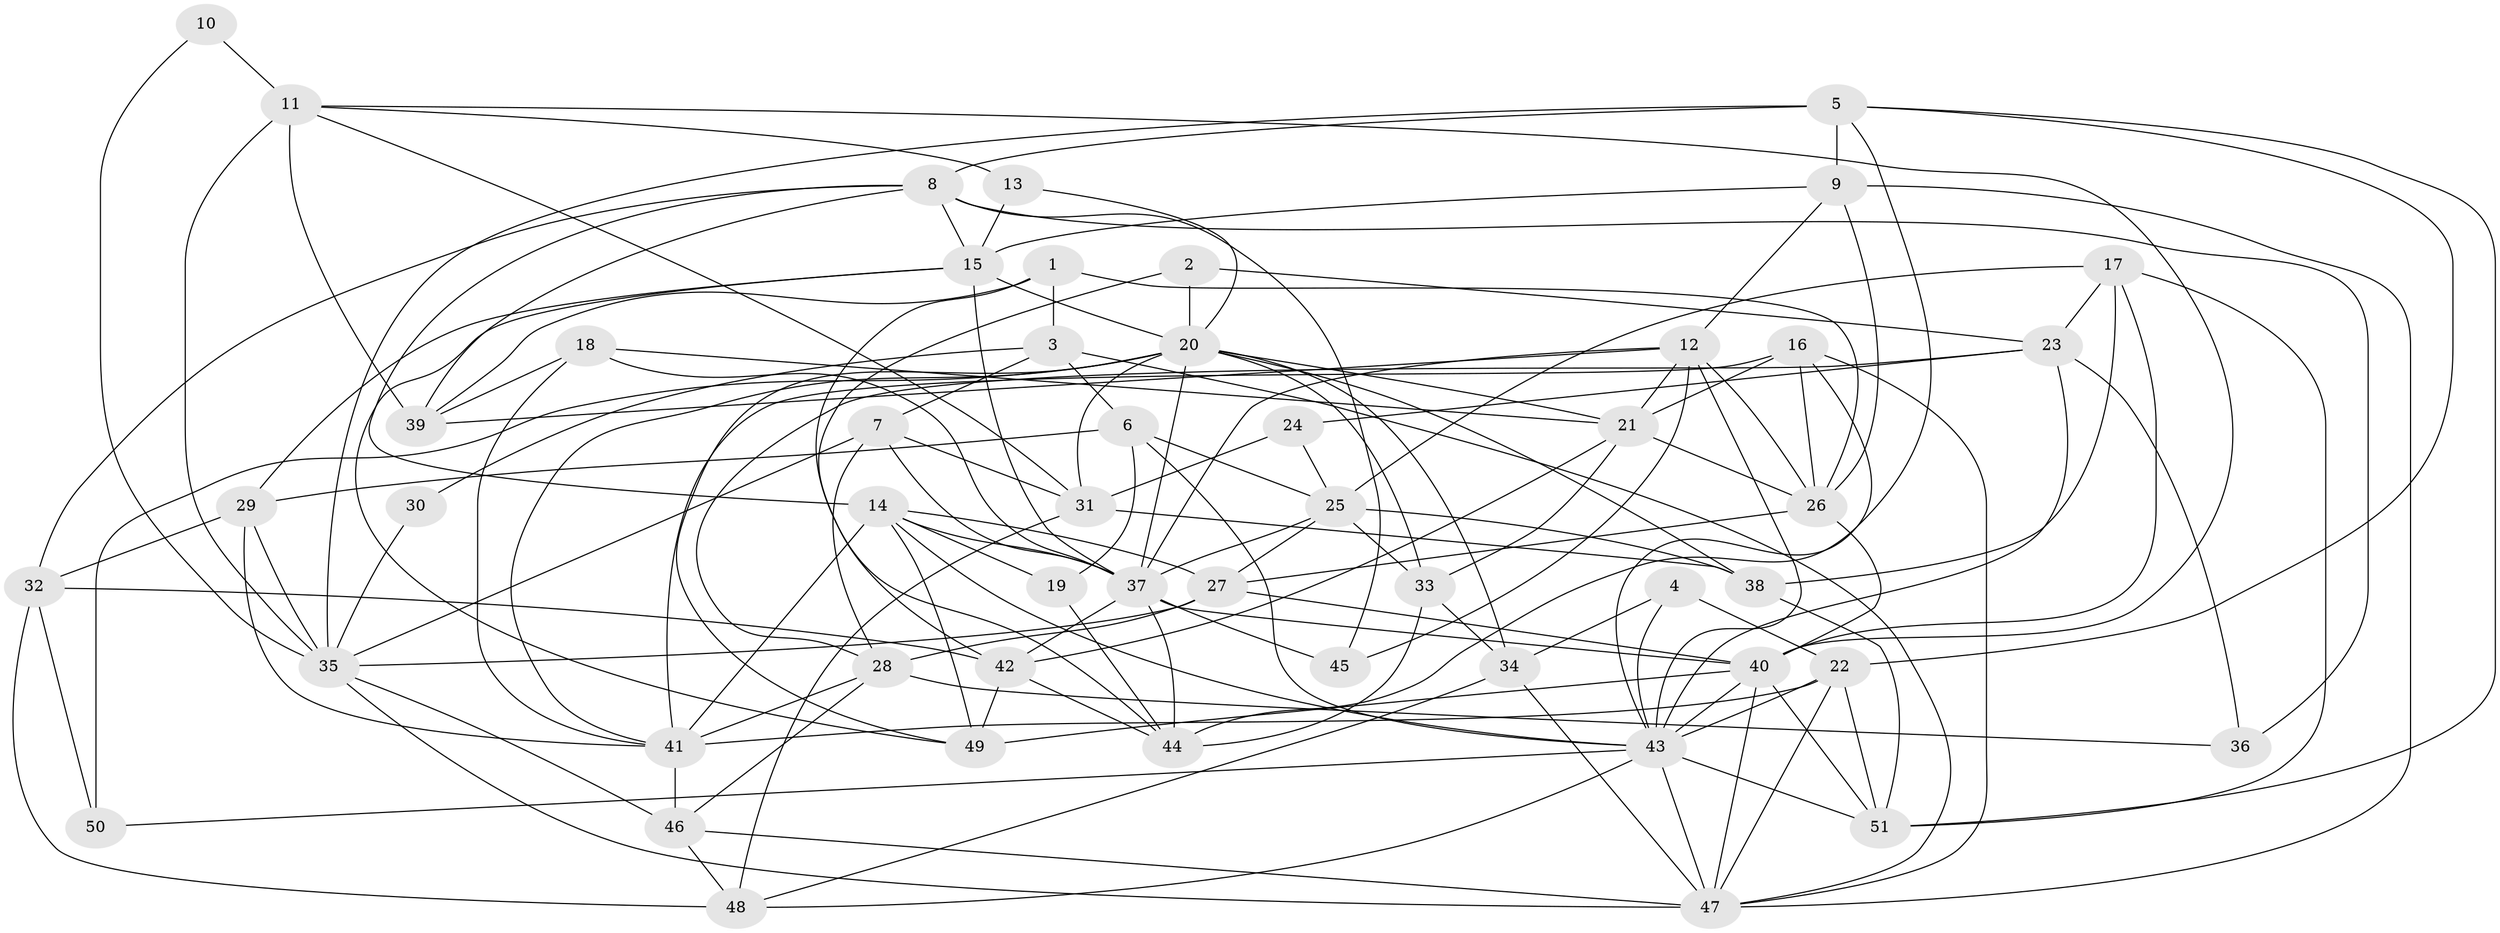 // original degree distribution, {4: 0.18811881188118812, 3: 0.2871287128712871, 6: 0.13861386138613863, 5: 0.18811881188118812, 2: 0.15841584158415842, 7: 0.0297029702970297, 9: 0.009900990099009901}
// Generated by graph-tools (version 1.1) at 2025/50/03/09/25 03:50:08]
// undirected, 51 vertices, 145 edges
graph export_dot {
graph [start="1"]
  node [color=gray90,style=filled];
  1;
  2;
  3;
  4;
  5;
  6;
  7;
  8;
  9;
  10;
  11;
  12;
  13;
  14;
  15;
  16;
  17;
  18;
  19;
  20;
  21;
  22;
  23;
  24;
  25;
  26;
  27;
  28;
  29;
  30;
  31;
  32;
  33;
  34;
  35;
  36;
  37;
  38;
  39;
  40;
  41;
  42;
  43;
  44;
  45;
  46;
  47;
  48;
  49;
  50;
  51;
  1 -- 3 [weight=1.0];
  1 -- 26 [weight=1.0];
  1 -- 39 [weight=1.0];
  1 -- 44 [weight=1.0];
  2 -- 20 [weight=1.0];
  2 -- 23 [weight=1.0];
  2 -- 42 [weight=1.0];
  3 -- 6 [weight=1.0];
  3 -- 7 [weight=1.0];
  3 -- 30 [weight=1.0];
  3 -- 47 [weight=1.0];
  4 -- 22 [weight=1.0];
  4 -- 34 [weight=1.0];
  4 -- 43 [weight=1.0];
  5 -- 8 [weight=1.0];
  5 -- 9 [weight=1.0];
  5 -- 22 [weight=1.0];
  5 -- 35 [weight=2.0];
  5 -- 44 [weight=1.0];
  5 -- 51 [weight=1.0];
  6 -- 19 [weight=1.0];
  6 -- 25 [weight=1.0];
  6 -- 29 [weight=1.0];
  6 -- 43 [weight=1.0];
  7 -- 28 [weight=1.0];
  7 -- 31 [weight=1.0];
  7 -- 35 [weight=1.0];
  7 -- 37 [weight=1.0];
  8 -- 14 [weight=1.0];
  8 -- 15 [weight=1.0];
  8 -- 32 [weight=1.0];
  8 -- 36 [weight=1.0];
  8 -- 39 [weight=1.0];
  8 -- 45 [weight=1.0];
  9 -- 12 [weight=1.0];
  9 -- 15 [weight=1.0];
  9 -- 26 [weight=1.0];
  9 -- 47 [weight=1.0];
  10 -- 11 [weight=1.0];
  10 -- 35 [weight=1.0];
  11 -- 13 [weight=1.0];
  11 -- 31 [weight=1.0];
  11 -- 35 [weight=1.0];
  11 -- 39 [weight=1.0];
  11 -- 40 [weight=1.0];
  12 -- 21 [weight=1.0];
  12 -- 26 [weight=1.0];
  12 -- 37 [weight=1.0];
  12 -- 39 [weight=1.0];
  12 -- 43 [weight=1.0];
  12 -- 45 [weight=1.0];
  13 -- 15 [weight=1.0];
  13 -- 20 [weight=1.0];
  14 -- 19 [weight=1.0];
  14 -- 27 [weight=1.0];
  14 -- 37 [weight=1.0];
  14 -- 41 [weight=1.0];
  14 -- 43 [weight=1.0];
  14 -- 49 [weight=1.0];
  15 -- 20 [weight=1.0];
  15 -- 29 [weight=1.0];
  15 -- 37 [weight=1.0];
  15 -- 49 [weight=1.0];
  16 -- 21 [weight=1.0];
  16 -- 26 [weight=1.0];
  16 -- 41 [weight=1.0];
  16 -- 43 [weight=1.0];
  16 -- 47 [weight=1.0];
  17 -- 23 [weight=1.0];
  17 -- 25 [weight=1.0];
  17 -- 38 [weight=1.0];
  17 -- 40 [weight=1.0];
  17 -- 51 [weight=1.0];
  18 -- 21 [weight=1.0];
  18 -- 37 [weight=1.0];
  18 -- 39 [weight=1.0];
  18 -- 41 [weight=1.0];
  19 -- 44 [weight=1.0];
  20 -- 21 [weight=1.0];
  20 -- 31 [weight=1.0];
  20 -- 33 [weight=1.0];
  20 -- 34 [weight=1.0];
  20 -- 37 [weight=1.0];
  20 -- 38 [weight=1.0];
  20 -- 41 [weight=1.0];
  20 -- 49 [weight=1.0];
  20 -- 50 [weight=1.0];
  21 -- 26 [weight=1.0];
  21 -- 33 [weight=1.0];
  21 -- 42 [weight=1.0];
  22 -- 41 [weight=2.0];
  22 -- 43 [weight=1.0];
  22 -- 47 [weight=1.0];
  22 -- 51 [weight=1.0];
  23 -- 24 [weight=1.0];
  23 -- 28 [weight=1.0];
  23 -- 36 [weight=1.0];
  23 -- 43 [weight=1.0];
  24 -- 25 [weight=1.0];
  24 -- 31 [weight=1.0];
  25 -- 27 [weight=1.0];
  25 -- 33 [weight=1.0];
  25 -- 37 [weight=1.0];
  25 -- 38 [weight=1.0];
  26 -- 27 [weight=1.0];
  26 -- 40 [weight=1.0];
  27 -- 28 [weight=1.0];
  27 -- 35 [weight=1.0];
  27 -- 40 [weight=1.0];
  28 -- 36 [weight=1.0];
  28 -- 41 [weight=1.0];
  28 -- 46 [weight=1.0];
  29 -- 32 [weight=1.0];
  29 -- 35 [weight=1.0];
  29 -- 41 [weight=1.0];
  30 -- 35 [weight=1.0];
  31 -- 38 [weight=1.0];
  31 -- 48 [weight=1.0];
  32 -- 42 [weight=1.0];
  32 -- 48 [weight=1.0];
  32 -- 50 [weight=1.0];
  33 -- 34 [weight=1.0];
  33 -- 44 [weight=1.0];
  34 -- 47 [weight=1.0];
  34 -- 48 [weight=1.0];
  35 -- 46 [weight=1.0];
  35 -- 47 [weight=1.0];
  37 -- 40 [weight=2.0];
  37 -- 42 [weight=2.0];
  37 -- 44 [weight=1.0];
  37 -- 45 [weight=1.0];
  38 -- 51 [weight=1.0];
  40 -- 43 [weight=1.0];
  40 -- 47 [weight=1.0];
  40 -- 49 [weight=1.0];
  40 -- 51 [weight=1.0];
  41 -- 46 [weight=1.0];
  42 -- 44 [weight=1.0];
  42 -- 49 [weight=2.0];
  43 -- 47 [weight=2.0];
  43 -- 48 [weight=1.0];
  43 -- 50 [weight=1.0];
  43 -- 51 [weight=1.0];
  46 -- 47 [weight=1.0];
  46 -- 48 [weight=1.0];
}
